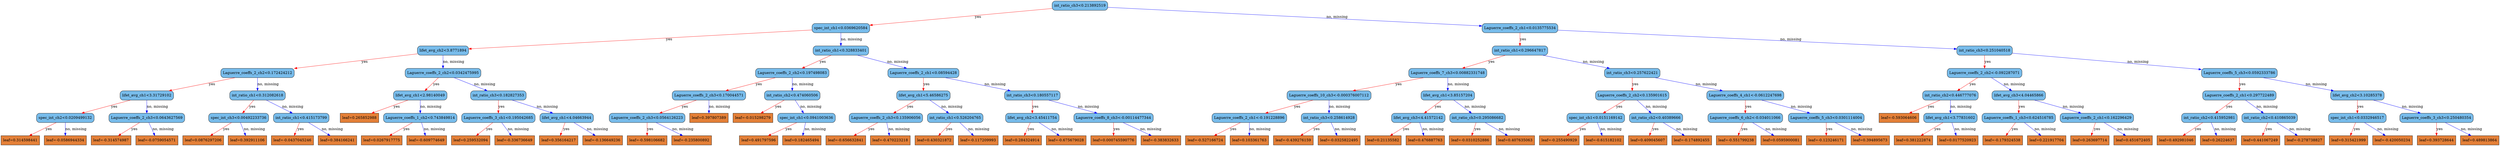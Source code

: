digraph {
	graph [bb="0,0,7721.8,567",
		rankdir=TB
	];
	node [label="\N"];
	0	[fillcolor="#78bceb",
		height=0.5,
		label="int_ratio_ch3<0.213892519",
		pos="3985.9,549",
		shape=box,
		style="filled, rounded",
		width=2.3264];
	1	[fillcolor="#78bceb",
		height=0.5,
		label="spec_int_ch1<0.0369620584",
		pos="2638.9,460.5",
		shape=box,
		style="filled, rounded",
		width=2.4097];
	0 -> 1	[color="#FF0000",
		label=yes,
		lp="3442.9,504.75",
		pos="e,2725.8,467.08 3901.9,542.61 3664.7,527.38 2990.9,484.11 2737.2,467.81"];
	2	[fillcolor="#78bceb",
		height=0.5,
		label="Laguerre_coeffs_2_ch1<0.0135775534",
		pos="4693.9,460.5",
		shape=box,
		style="filled, rounded",
		width=3.2014];
	0 -> 2	[color="#0000FF",
		label="no, missing",
		lp="4435.8,504.75",
		pos="e,4578.4,475.61 4069.9,537.74 4193,522.69 4423.6,494.53 4567.3,476.96"];
	3	[fillcolor="#78bceb",
		height=0.5,
		label="lifet_avg_ch2<3.8771894",
		pos="1411.9,372",
		shape=box,
		style="filled, rounded",
		width=2.1701];
	1 -> 3	[color="#FF0000",
		label=yes,
		lp="2144.9,416.25",
		pos="e,1490.4,378.53 2552.1,453.38 2327.6,437.56 1729.3,395.38 1501.6,379.32"];
	4	[fillcolor="#78bceb",
		height=0.5,
		label="int_ratio_ch1<0.328833401",
		pos="2638.9,372",
		shape=box,
		style="filled, rounded",
		width=2.3264];
	1 -> 4	[color="#0000FF",
		label="no, missing",
		lp="2670.8,416.25",
		pos="e,2638.9,390.35 2638.9,442.41 2638.9,430.76 2638.9,415.05 2638.9,401.52"];
	5	[fillcolor="#78bceb",
		height=0.5,
		label="int_ratio_ch1<0.296647817",
		pos="4693.9,372",
		shape=box,
		style="filled, rounded",
		width=2.3264];
	2 -> 5	[color="#FF0000",
		label=yes,
		lp="4702.9,416.25",
		pos="e,4693.9,390.35 4693.9,442.41 4693.9,430.76 4693.9,415.05 4693.9,401.52"];
	6	[fillcolor="#78bceb",
		height=0.5,
		label="int_ratio_ch3<0.251040518",
		pos="6079.9,372",
		shape=box,
		style="filled, rounded",
		width=2.3264];
	2 -> 6	[color="#0000FF",
		label="no, missing",
		lp="5543.8,416.25",
		pos="e,5995.9,378.24 4809.4,452.29 5077.3,435.57 5737.3,394.38 5984.4,378.96"];
	7	[fillcolor="#78bceb",
		height=0.5,
		label="Laguerre_coeffs_2_ch2<0.172424212",
		pos="825.88,283.5",
		shape=box,
		style="filled, rounded",
		width=3.1076];
	3 -> 7	[color="#FF0000",
		label=yes,
		lp="1180.9,327.75",
		pos="e,938.18,301.08 1333.5,359.42 1235,344.9 1065.1,319.81 949.22,302.71"];
	8	[fillcolor="#78bceb",
		height=0.5,
		label="Laguerre_coeffs_2_ch2<0.0342475995",
		pos="1411.9,283.5",
		shape=box,
		style="filled, rounded",
		width=3.2014];
	3 -> 8	[color="#0000FF",
		label="no, missing",
		lp="1443.8,327.75",
		pos="e,1411.9,301.85 1411.9,353.91 1411.9,342.26 1411.9,326.55 1411.9,313.02"];
	9	[fillcolor="#78bceb",
		height=0.5,
		label="Laguerre_coeffs_2_ch2<0.197498083",
		pos="2423.9,283.5",
		shape=box,
		style="filled, rounded",
		width=3.1076];
	4 -> 9	[color="#FF0000",
		label=yes,
		lp="2559.9,327.75",
		pos="e,2467.1,301.87 2595.6,353.6 2561.6,339.9 2514,320.75 2477.5,306.08"];
	10	[fillcolor="#78bceb",
		height=0.5,
		label="Laguerre_coeffs_2_ch1<0.08594428",
		pos="2831.9,283.5",
		shape=box,
		style="filled, rounded",
		width=3.0139];
	4 -> 10	[color="#0000FF",
		label="no, missing",
		lp="2784.8,327.75",
		pos="e,2793,301.91 2677.5,353.7 2707.7,340.13 2750.1,321.16 2782.8,306.51"];
	15	[fillcolor="#78bceb",
		height=0.5,
		label="lifet_avg_ch1<3.31729102",
		pos="448.88,195",
		shape=box,
		style="filled, rounded",
		width=2.2639];
	7 -> 15	[color="#FF0000",
		label=yes,
		lp="680.88,239.25",
		pos="e,524.91,213.45 750.04,265.1 688.14,250.9 600.66,230.82 535.91,215.97"];
	16	[fillcolor="#78bceb",
		height=0.5,
		label="int_ratio_ch1<0.312082618",
		pos="825.88,195",
		shape=box,
		style="filled, rounded",
		width=2.3264];
	7 -> 16	[color="#0000FF",
		label="no, missing",
		lp="857.75,239.25",
		pos="e,825.88,213.35 825.88,265.41 825.88,253.76 825.88,238.05 825.88,224.52"];
	17	[fillcolor="#78bceb",
		height=0.5,
		label="lifet_avg_ch1<2.98140049",
		pos="1291.9,195",
		shape=box,
		style="filled, rounded",
		width=2.2639];
	8 -> 17	[color="#FF0000",
		label=yes,
		lp="1371.9,239.25",
		pos="e,1315.8,213.27 1387.9,265.2 1369.9,252.24 1345.1,234.34 1325.2,219.99"];
	18	[fillcolor="#78bceb",
		height=0.5,
		label="int_ratio_ch3<0.182827353",
		pos="1533.9,195",
		shape=box,
		style="filled, rounded",
		width=2.3264];
	8 -> 18	[color="#0000FF",
		label="no, missing",
		lp="1515.8,239.25",
		pos="e,1509.5,213.27 1436.3,265.2 1454.6,252.18 1480,234.17 1500.3,219.79"];
	31	[fillcolor="#78bceb",
		height=0.5,
		label="spec_int_ch2<0.0209499132",
		pos="196.88,106.5",
		shape=box,
		style="filled, rounded",
		width=2.4097];
	15 -> 31	[color="#FF0000",
		label=yes,
		lp="354.88,150.75",
		pos="e,247.49,124.87 398.18,176.6 357.86,162.76 301.27,143.34 258.36,128.61"];
	32	[fillcolor="#78bceb",
		height=0.5,
		label="Laguerre_coeffs_2_ch3<0.0643627569",
		pos="448.88,106.5",
		shape=box,
		style="filled, rounded",
		width=3.2014];
	15 -> 32	[color="#0000FF",
		label="no, missing",
		lp="480.75,150.75",
		pos="e,448.88,124.85 448.88,176.91 448.88,165.26 448.88,149.55 448.88,136.02"];
	33	[fillcolor="#78bceb",
		height=0.5,
		label="spec_int_ch3<0.00492233736",
		pos="729.88,106.5",
		shape=box,
		style="filled, rounded",
		width=2.5035];
	16 -> 33	[color="#FF0000",
		label=yes,
		lp="795.88,150.75",
		pos="e,749.13,124.85 806.91,176.91 792.8,164.2 773.33,146.66 757.5,132.39"];
	34	[fillcolor="#78bceb",
		height=0.5,
		label="int_ratio_ch1<0.415173799",
		pos="921.88,106.5",
		shape=box,
		style="filled, rounded",
		width=2.3264];
	16 -> 34	[color="#0000FF",
		label="no, missing",
		lp="914.75,150.75",
		pos="e,902.62,124.85 844.84,176.91 858.95,164.2 878.42,146.66 894.25,132.39"];
	63	[fillcolor="#e48038",
		height=0.5,
		label="leaf=0.314598441",
		pos="57.875,18",
		shape=box,
		style=filled,
		width=1.6076];
	31 -> 63	[color="#FF0000",
		label=yes,
		lp="148.88,62.25",
		pos="e,85.621,36.267 169.08,88.203 147.87,75.003 118.43,56.683 95.17,42.209"];
	64	[fillcolor="#e48038",
		height=0.5,
		label="leaf=-0.0586944334",
		pos="196.88,18",
		shape=box,
		style=filled,
		width=1.7639];
	31 -> 64	[color="#0000FF",
		label="no, missing",
		lp="228.75,62.25",
		pos="e,196.88,36.35 196.88,88.41 196.88,76.758 196.88,61.047 196.88,47.519"];
	65	[fillcolor="#e48038",
		height=0.5,
		label="leaf=-0.314574987",
		pos="338.88,18",
		shape=box,
		style=filled,
		width=1.6701];
	32 -> 65	[color="#FF0000",
		label=yes,
		lp="412.88,62.25",
		pos="e,360.83,36.267 426.88,88.203 410.54,75.356 388.04,57.661 369.88,43.38"];
	66	[fillcolor="#e48038",
		height=0.5,
		label="leaf=-0.0759054571",
		pos="480.88,18",
		shape=box,
		style=filled,
		width=1.7639];
	32 -> 66	[color="#0000FF",
		label="no, missing",
		lp="499.75,62.25",
		pos="e,474.46,36.35 455.2,88.41 459.55,76.64 465.44,60.729 470.48,47.11"];
	67	[fillcolor="#e48038",
		height=0.5,
		label="leaf=0.0876297206",
		pos="623.88,18",
		shape=box,
		style=filled,
		width=1.7014];
	33 -> 67	[color="#FF0000",
		label=yes,
		lp="695.88,62.25",
		pos="e,645.03,36.267 708.68,88.203 692.94,75.356 671.25,57.661 653.75,43.38"];
	68	[fillcolor="#e48038",
		height=0.5,
		label="leaf=0.392911106",
		pos="760.88,18",
		shape=box,
		style=filled,
		width=1.6076];
	33 -> 68	[color="#0000FF",
		label="no, missing",
		lp="780.75,62.25",
		pos="e,754.66,36.35 736,88.41 740.22,76.64 745.92,60.729 750.8,47.11"];
	69	[fillcolor="#e48038",
		height=0.5,
		label="leaf=-0.0437045246",
		pos="899.88,18",
		shape=box,
		style=filled,
		width=1.7639];
	34 -> 69	[color="#FF0000",
		label=yes,
		lp="921.88,62.25",
		pos="e,904.29,36.35 917.53,88.41 914.53,76.64 910.49,60.729 907.02,47.11"];
	70	[fillcolor="#e48038",
		height=0.5,
		label="leaf=0.384166241",
		pos="1038.9,18",
		shape=box,
		style=filled,
		width=1.6076];
	34 -> 70	[color="#0000FF",
		label="no, missing",
		lp="1022.8,62.25",
		pos="e,1015.5,36.267 945.27,88.203 962.81,75.238 987.02,57.336 1006.4,42.988"];
	35	[fillcolor="#e48038",
		height=0.5,
		label="leaf=0.265852988",
		pos="1103.9,106.5",
		shape=box,
		style=filled,
		width=1.6076];
	17 -> 35	[color="#FF0000",
		label=yes,
		lp="1223.9,150.75",
		pos="e,1141.7,124.91 1254.3,176.7 1224.9,163.19 1183.9,144.32 1152.1,129.7"];
	36	[fillcolor="#78bceb",
		height=0.5,
		label="Laguerre_coeffs_1_ch2<0.743849814",
		pos="1291.9,106.5",
		shape=box,
		style="filled, rounded",
		width=3.1076];
	17 -> 36	[color="#0000FF",
		label="no, missing",
		lp="1323.8,150.75",
		pos="e,1291.9,124.85 1291.9,176.91 1291.9,165.26 1291.9,149.55 1291.9,136.02"];
	37	[fillcolor="#78bceb",
		height=0.5,
		label="Laguerre_coeffs_3_ch1<0.195042685",
		pos="1533.9,106.5",
		shape=box,
		style="filled, rounded",
		width=3.1076];
	18 -> 37	[color="#FF0000",
		label=yes,
		lp="1542.9,150.75",
		pos="e,1533.9,124.85 1533.9,176.91 1533.9,165.26 1533.9,149.55 1533.9,136.02"];
	38	[fillcolor="#78bceb",
		height=0.5,
		label="lifet_avg_ch1<4.04663944",
		pos="1744.9,106.5",
		shape=box,
		style="filled, rounded",
		width=2.2639];
	18 -> 38	[color="#0000FF",
		label="no, missing",
		lp="1690.8,150.75",
		pos="e,1702.5,124.87 1576.3,176.6 1609.7,162.9 1656.5,143.75 1692.2,129.08"];
	71	[fillcolor="#e48038",
		height=0.5,
		label="leaf=0.0267917775",
		pos="1175.9,18",
		shape=box,
		style=filled,
		width=1.7014];
	36 -> 71	[color="#FF0000",
		label=yes,
		lp="1253.9,62.25",
		pos="e,1199,36.267 1268.7,88.203 1251.3,75.238 1227.3,57.336 1208,42.988"];
	72	[fillcolor="#e48038",
		height=0.5,
		label="leaf=-0.609774649",
		pos="1314.9,18",
		shape=box,
		style=filled,
		width=1.6701];
	36 -> 72	[color="#0000FF",
		label="no, missing",
		lp="1337.8,62.25",
		pos="e,1310.3,36.35 1296.4,88.41 1299.5,76.64 1303.8,60.729 1307.4,47.11"];
	73	[fillcolor="#e48038",
		height=0.5,
		label="leaf=0.259532094",
		pos="1450.9,18",
		shape=box,
		style=filled,
		width=1.6076];
	37 -> 73	[color="#FF0000",
		label=yes,
		lp="1508.9,62.25",
		pos="e,1467.5,36.35 1517.5,88.41 1505.4,75.816 1488.8,58.481 1475.1,44.286"];
	74	[fillcolor="#e48038",
		height=0.5,
		label="leaf=-0.336736649",
		pos="1586.9,18",
		shape=box,
		style=filled,
		width=1.6701];
	37 -> 74	[color="#0000FF",
		label="no, missing",
		lp="1597.8,62.25",
		pos="e,1576.2,36.35 1544.3,88.41 1551.8,76.287 1561.9,59.77 1570.4,45.89"];
	75	[fillcolor="#e48038",
		height=0.5,
		label="leaf=0.356164217",
		pos="1722.9,18",
		shape=box,
		style=filled,
		width=1.6076];
	38 -> 75	[color="#FF0000",
		label=yes,
		lp="1744.9,62.25",
		pos="e,1727.3,36.35 1740.5,88.41 1737.5,76.64 1733.5,60.729 1730,47.11"];
	76	[fillcolor="#e48038",
		height=0.5,
		label="leaf=-0.136649236",
		pos="1858.9,18",
		shape=box,
		style=filled,
		width=1.6701];
	38 -> 76	[color="#0000FF",
		label="no, missing",
		lp="1844.8,62.25",
		pos="e,1836.1,36.267 1767.7,88.203 1784.7,75.297 1808.1,57.498 1827,43.183"];
	19	[fillcolor="#78bceb",
		height=0.5,
		label="Laguerre_coeffs_2_ch3<0.170044571",
		pos="2187.9,195",
		shape=box,
		style="filled, rounded",
		width=3.1076];
	9 -> 19	[color="#FF0000",
		label=yes,
		lp="2336.9,239.25",
		pos="e,2235.3,213.37 2376.4,265.1 2338.8,251.32 2286.1,232 2246,217.29"];
	20	[fillcolor="#78bceb",
		height=0.5,
		label="int_ratio_ch2<0.474060506",
		pos="2423.9,195",
		shape=box,
		style="filled, rounded",
		width=2.3264];
	9 -> 20	[color="#0000FF",
		label="no, missing",
		lp="2455.8,239.25",
		pos="e,2423.9,213.35 2423.9,265.41 2423.9,253.76 2423.9,238.05 2423.9,224.52"];
	21	[fillcolor="#78bceb",
		height=0.5,
		label="lifet_avg_ch1<5.46586275",
		pos="2831.9,195",
		shape=box,
		style="filled, rounded",
		width=2.2639];
	10 -> 21	[color="#FF0000",
		label=yes,
		lp="2840.9,239.25",
		pos="e,2831.9,213.35 2831.9,265.41 2831.9,253.76 2831.9,238.05 2831.9,224.52"];
	22	[fillcolor="#78bceb",
		height=0.5,
		label="int_ratio_ch3<0.180557117",
		pos="3186.9,195",
		shape=box,
		style="filled, rounded",
		width=2.3264];
	10 -> 22	[color="#0000FF",
		label="no, missing",
		lp="3073.8,239.25",
		pos="e,3115.3,213.45 2903.3,265.1 2961.3,250.96 3043.3,230.99 3104.2,216.15"];
	39	[fillcolor="#78bceb",
		height=0.5,
		label="Laguerre_coeffs_2_ch3<0.0564126223",
		pos="1996.9,106.5",
		shape=box,
		style="filled, rounded",
		width=3.2014];
	19 -> 39	[color="#FF0000",
		label=yes,
		lp="2118.9,150.75",
		pos="e,2035.3,124.91 2149.7,176.7 2119.7,163.13 2077.8,144.16 2045.5,129.51"];
	40	[fillcolor="#e48038",
		height=0.5,
		label="leaf=0.397807389",
		pos="2187.9,106.5",
		shape=box,
		style=filled,
		width=1.6076];
	19 -> 40	[color="#0000FF",
		label="no, missing",
		lp="2219.8,150.75",
		pos="e,2187.9,124.85 2187.9,176.91 2187.9,165.26 2187.9,149.55 2187.9,136.02"];
	41	[fillcolor="#e48038",
		height=0.5,
		label="leaf=-0.015298279",
		pos="2323.9,106.5",
		shape=box,
		style=filled,
		width=1.6701];
	20 -> 41	[color="#FF0000",
		label=yes,
		lp="2391.9,150.75",
		pos="e,2343.9,124.85 2404.1,176.91 2389.3,164.08 2368.8,146.33 2352.2,131.99"];
	42	[fillcolor="#78bceb",
		height=0.5,
		label="spec_int_ch1<0.0941003636",
		pos="2488.9,106.5",
		shape=box,
		style="filled, rounded",
		width=2.4097];
	20 -> 42	[color="#0000FF",
		label="no, missing",
		lp="2494.8,150.75",
		pos="e,2475.8,124.85 2436.7,176.91 2445.9,164.67 2458.5,147.95 2469,133.99"];
	77	[fillcolor="#e48038",
		height=0.5,
		label="leaf=-0.598106682",
		pos="1996.9,18",
		shape=box,
		style=filled,
		width=1.6701];
	39 -> 77	[color="#FF0000",
		label=yes,
		lp="2005.9,62.25",
		pos="e,1996.9,36.35 1996.9,88.41 1996.9,76.758 1996.9,61.047 1996.9,47.519"];
	78	[fillcolor="#e48038",
		height=0.5,
		label="leaf=-0.235800892",
		pos="2134.9,18",
		shape=box,
		style=filled,
		width=1.6701];
	39 -> 78	[color="#0000FF",
		label="no, missing",
		lp="2110.8,62.25",
		pos="e,2107.3,36.267 2024.5,88.203 2045.5,75.003 2074.8,56.683 2097.8,42.209"];
	79	[fillcolor="#e48038",
		height=0.5,
		label="leaf=0.491797596",
		pos="2339.9,18",
		shape=box,
		style=filled,
		width=1.6076];
	42 -> 79	[color="#FF0000",
		label=yes,
		lp="2436.9,62.25",
		pos="e,2369.9,36.415 2459.1,88.203 2436.3,74.987 2404.7,56.64 2379.8,42.157"];
	80	[fillcolor="#e48038",
		height=0.5,
		label="leaf=0.182465494",
		pos="2473.9,18",
		shape=box,
		style=filled,
		width=1.6076];
	42 -> 80	[color="#0000FF",
		label="no, missing",
		lp="2514.8,62.25",
		pos="e,2476.9,36.35 2485.9,88.41 2483.9,76.758 2481.2,61.047 2478.8,47.519"];
	43	[fillcolor="#78bceb",
		height=0.5,
		label="Laguerre_coeffs_2_ch3<0.135906056",
		pos="2719.9,106.5",
		shape=box,
		style="filled, rounded",
		width=3.1076];
	21 -> 43	[color="#FF0000",
		label=yes,
		lp="2795.9,150.75",
		pos="e,2742.2,124.77 2809.5,176.7 2792.8,163.8 2769.7,146 2751.2,131.68"];
	44	[fillcolor="#78bceb",
		height=0.5,
		label="int_ratio_ch1<0.526204765",
		pos="2933.9,106.5",
		shape=box,
		style="filled, rounded",
		width=2.3264];
	21 -> 44	[color="#0000FF",
		label="no, missing",
		lp="2924.8,150.75",
		pos="e,2913.4,124.85 2852,176.91 2867.2,164.08 2888.1,146.33 2905,131.99"];
	45	[fillcolor="#78bceb",
		height=0.5,
		label="lifet_avg_ch2<3.45411754",
		pos="3186.9,106.5",
		shape=box,
		style="filled, rounded",
		width=2.2639];
	22 -> 45	[color="#FF0000",
		label=yes,
		lp="3195.9,150.75",
		pos="e,3186.9,124.85 3186.9,176.91 3186.9,165.26 3186.9,149.55 3186.9,136.02"];
	46	[fillcolor="#78bceb",
		height=0.5,
		label="Laguerre_coeffs_8_ch3<-0.00114477344",
		pos="3437.9,106.5",
		shape=box,
		style="filled, rounded",
		width=3.3576];
	22 -> 46	[color="#0000FF",
		label="no, missing",
		lp="3366.8,150.75",
		pos="e,3387.5,124.87 3237.4,176.6 3277.5,162.76 3333.9,143.34 3376.6,128.61"];
	81	[fillcolor="#e48038",
		height=0.5,
		label="leaf=-0.656632841",
		pos="2609.9,18",
		shape=box,
		style=filled,
		width=1.6701];
	43 -> 81	[color="#FF0000",
		label=yes,
		lp="2683.9,62.25",
		pos="e,2631.8,36.267 2697.9,88.203 2681.5,75.356 2659,57.661 2640.9,43.38"];
	82	[fillcolor="#e48038",
		height=0.5,
		label="leaf=-0.470223218",
		pos="2747.9,18",
		shape=box,
		style=filled,
		width=1.6701];
	43 -> 82	[color="#0000FF",
		label="no, missing",
		lp="2768.8,62.25",
		pos="e,2742.3,36.35 2725.4,88.41 2729.2,76.64 2734.4,60.729 2738.8,47.11"];
	83	[fillcolor="#e48038",
		height=0.5,
		label="leaf=0.430321872",
		pos="2883.9,18",
		shape=box,
		style=filled,
		width=1.6076];
	44 -> 83	[color="#FF0000",
		label=yes,
		lp="2922.9,62.25",
		pos="e,2893.9,36.35 2924,88.41 2917.1,76.405 2907.6,60.091 2899.7,46.295"];
	84	[fillcolor="#e48038",
		height=0.5,
		label="leaf=-0.117209993",
		pos="3019.9,18",
		shape=box,
		style=filled,
		width=1.6701];
	44 -> 84	[color="#0000FF",
		label="no, missing",
		lp="3016.8,62.25",
		pos="e,3002.6,36.35 2950.9,88.41 2963.4,75.816 2980.6,58.481 2994.7,44.286"];
	85	[fillcolor="#e48038",
		height=0.5,
		label="leaf=0.284324914",
		pos="3155.9,18",
		shape=box,
		style=filled,
		width=1.6076];
	45 -> 85	[color="#FF0000",
		label=yes,
		lp="3183.9,62.25",
		pos="e,3162.1,36.35 3180.8,88.41 3176.5,76.64 3170.8,60.729 3165.9,47.11"];
	86	[fillcolor="#e48038",
		height=0.5,
		label="leaf=-0.675679028",
		pos="3291.9,18",
		shape=box,
		style=filled,
		width=1.6701];
	45 -> 86	[color="#0000FF",
		label="no, missing",
		lp="3280.8,62.25",
		pos="e,3270.9,36.267 3207.9,88.203 3223.5,75.356 3244.9,57.661 3262.3,43.38"];
	87	[fillcolor="#e48038",
		height=0.5,
		label="leaf=0.000745590776",
		pos="3437.9,18",
		shape=box,
		style=filled,
		width=1.8889];
	46 -> 87	[color="#FF0000",
		label=yes,
		lp="3446.9,62.25",
		pos="e,3437.9,36.35 3437.9,88.41 3437.9,76.758 3437.9,61.047 3437.9,47.519"];
	88	[fillcolor="#e48038",
		height=0.5,
		label="leaf=-0.383832633",
		pos="3583.9,18",
		shape=box,
		style=filled,
		width=1.6701];
	46 -> 88	[color="#0000FF",
		label="no, missing",
		lp="3556.8,62.25",
		pos="e,3554.7,36.267 3467.1,88.203 3489.4,74.944 3520.5,56.519 3545,42.015"];
	11	[fillcolor="#78bceb",
		height=0.5,
		label="Laguerre_coeffs_7_ch3<0.00882331748",
		pos="4471.9,283.5",
		shape=box,
		style="filled, rounded",
		width=3.2951];
	5 -> 11	[color="#FF0000",
		label=yes,
		lp="4611.9,327.75",
		pos="e,4516.5,301.87 4649.2,353.6 4613.9,339.85 4564.5,320.58 4526.8,305.89"];
	12	[fillcolor="#78bceb",
		height=0.5,
		label="int_ratio_ch3<0.257622421",
		pos="5018.9,283.5",
		shape=box,
		style="filled, rounded",
		width=2.3264];
	5 -> 12	[color="#0000FF",
		label="no, missing",
		lp="4917.8,327.75",
		pos="e,4953.3,301.95 4759.3,353.6 4812.2,339.52 4886.8,319.66 4942.5,304.84"];
	13	[fillcolor="#78bceb",
		height=0.5,
		label="Laguerre_coeffs_2_ch2<-0.092287071",
		pos="6079.9,283.5",
		shape=box,
		style="filled, rounded",
		width=3.1701];
	6 -> 13	[color="#FF0000",
		label=yes,
		lp="6088.9,327.75",
		pos="e,6079.9,301.85 6079.9,353.91 6079.9,342.26 6079.9,326.55 6079.9,313.02"];
	14	[fillcolor="#78bceb",
		height=0.5,
		label="Laguerre_coeffs_5_ch3<0.0592333786",
		pos="6884.9,283.5",
		shape=box,
		style="filled, rounded",
		width=3.2014];
	6 -> 14	[color="#0000FF",
		label="no, missing",
		lp="6586.8,327.75",
		pos="e,6769.4,296.91 6164.1,361.95 6305.7,346.73 6592.2,315.95 6758.1,298.12"];
	23	[fillcolor="#78bceb",
		height=0.5,
		label="Laguerre_coeffs_10_ch3<-0.000376007112",
		pos="4104.9,195",
		shape=box,
		style="filled, rounded",
		width=3.5451];
	11 -> 23	[color="#FF0000",
		label=yes,
		lp="4330.9,239.25",
		pos="e,4178.9,213.45 4398,265.1 4337.9,250.93 4253,230.91 4190,216.06"];
	24	[fillcolor="#78bceb",
		height=0.5,
		label="lifet_avg_ch1<3.85157204",
		pos="4471.9,195",
		shape=box,
		style="filled, rounded",
		width=2.2639];
	11 -> 24	[color="#0000FF",
		label="no, missing",
		lp="4503.8,239.25",
		pos="e,4471.9,213.35 4471.9,265.41 4471.9,253.76 4471.9,238.05 4471.9,224.52"];
	25	[fillcolor="#78bceb",
		height=0.5,
		label="Laguerre_coeffs_2_ch2<0.135901615",
		pos="5018.9,195",
		shape=box,
		style="filled, rounded",
		width=3.1076];
	12 -> 25	[color="#FF0000",
		label=yes,
		lp="5027.9,239.25",
		pos="e,5018.9,213.35 5018.9,265.41 5018.9,253.76 5018.9,238.05 5018.9,224.52"];
	26	[fillcolor="#78bceb",
		height=0.5,
		label="Laguerre_coeffs_4_ch1<-0.0612247698",
		pos="5379.9,195",
		shape=box,
		style="filled, rounded",
		width=3.2639];
	12 -> 26	[color="#0000FF",
		label="no, missing",
		lp="5263.8,239.25",
		pos="e,5307.1,213.45 5091.5,265.1 5150.6,250.93 5234.2,230.91 5296.1,216.06"];
	47	[fillcolor="#78bceb",
		height=0.5,
		label="Laguerre_coeffs_2_ch1<-0.191228896",
		pos="3857.9,106.5",
		shape=box,
		style="filled, rounded",
		width=3.1701];
	23 -> 47	[color="#FF0000",
		label=yes,
		lp="4012.9,150.75",
		pos="e,3907.5,124.87 4055.2,176.6 4015.7,162.76 3960.2,143.34 3918.1,128.61"];
	48	[fillcolor="#78bceb",
		height=0.5,
		label="int_ratio_ch3<0.258614928",
		pos="4104.9,106.5",
		shape=box,
		style="filled, rounded",
		width=2.3264];
	23 -> 48	[color="#0000FF",
		label="no, missing",
		lp="4136.8,150.75",
		pos="e,4104.9,124.85 4104.9,176.91 4104.9,165.26 4104.9,149.55 4104.9,136.02"];
	49	[fillcolor="#78bceb",
		height=0.5,
		label="lifet_avg_ch3<4.41572142",
		pos="4379.9,106.5",
		shape=box,
		style="filled, rounded",
		width=2.2639];
	24 -> 49	[color="#FF0000",
		label=yes,
		lp="4443.9,150.75",
		pos="e,4398.3,124.85 4453.7,176.91 4440.2,164.2 4421.5,146.66 4406.3,132.39"];
	50	[fillcolor="#78bceb",
		height=0.5,
		label="int_ratio_ch3<0.295086682",
		pos="4562.9,106.5",
		shape=box,
		style="filled, rounded",
		width=2.3264];
	24 -> 50	[color="#0000FF",
		label="no, missing",
		lp="4557.8,150.75",
		pos="e,4544.6,124.85 4489.9,176.91 4503.2,164.2 4521.7,146.66 4536.7,132.39"];
	89	[fillcolor="#e48038",
		height=0.5,
		label="leaf=-0.527166724",
		pos="3721.9,18",
		shape=box,
		style=filled,
		width=1.6701];
	47 -> 89	[color="#FF0000",
		label=yes,
		lp="3811.9,62.25",
		pos="e,3749,36.267 3830.7,88.203 3810,75.062 3781.4,56.846 3758.7,42.403"];
	90	[fillcolor="#e48038",
		height=0.5,
		label="leaf=0.103361763",
		pos="3857.9,18",
		shape=box,
		style=filled,
		width=1.6076];
	47 -> 90	[color="#0000FF",
		label="no, missing",
		lp="3889.8,62.25",
		pos="e,3857.9,36.35 3857.9,88.41 3857.9,76.758 3857.9,61.047 3857.9,47.519"];
	91	[fillcolor="#e48038",
		height=0.5,
		label="leaf=-0.439276159",
		pos="3993.9,18",
		shape=box,
		style=filled,
		width=1.6701];
	48 -> 91	[color="#FF0000",
		label=yes,
		lp="4068.9,62.25",
		pos="e,4016,36.267 4082.7,88.203 4066.1,75.297 4043.3,57.498 4024.9,43.183"];
	92	[fillcolor="#e48038",
		height=0.5,
		label="leaf=-0.0325822495",
		pos="4135.9,18",
		shape=box,
		style=filled,
		width=1.7639];
	48 -> 92	[color="#0000FF",
		label="no, missing",
		lp="4155.8,62.25",
		pos="e,4129.7,36.35 4111,88.41 4115.2,76.64 4120.9,60.729 4125.8,47.11"];
	93	[fillcolor="#e48038",
		height=0.5,
		label="leaf=0.21135582",
		pos="4271.9,18",
		shape=box,
		style=filled,
		width=1.5139];
	49 -> 93	[color="#FF0000",
		label=yes,
		lp="4344.9,62.25",
		pos="e,4293.4,36.267 4358.3,88.203 4342.2,75.356 4320.1,57.661 4302.3,43.38"];
	94	[fillcolor="#e48038",
		height=0.5,
		label="leaf=0.476887763",
		pos="4401.9,18",
		shape=box,
		style=filled,
		width=1.6076];
	49 -> 94	[color="#0000FF",
		label="no, missing",
		lp="4424.8,62.25",
		pos="e,4397.5,36.35 4384.2,88.41 4387.2,76.64 4391.3,60.729 4394.7,47.11"];
	95	[fillcolor="#e48038",
		height=0.5,
		label="leaf=-0.0310252886",
		pos="4540.9,18",
		shape=box,
		style=filled,
		width=1.7639];
	50 -> 95	[color="#FF0000",
		label=yes,
		lp="4562.9,62.25",
		pos="e,4545.3,36.35 4558.5,88.41 4555.5,76.64 4551.5,60.729 4548,47.11"];
	96	[fillcolor="#e48038",
		height=0.5,
		label="leaf=0.407635063",
		pos="4679.9,18",
		shape=box,
		style=filled,
		width=1.6076];
	50 -> 96	[color="#0000FF",
		label="no, missing",
		lp="4663.8,62.25",
		pos="e,4656.5,36.267 4586.3,88.203 4603.8,75.238 4628,57.336 4647.4,42.988"];
	51	[fillcolor="#78bceb",
		height=0.5,
		label="spec_int_ch1<0.0151169142",
		pos="4929.9,106.5",
		shape=box,
		style="filled, rounded",
		width=2.4097];
	25 -> 51	[color="#FF0000",
		label=yes,
		lp="4991.9,150.75",
		pos="e,4947.7,124.85 5001.3,176.91 4988.3,164.32 4970.5,146.98 4955.9,132.79"];
	52	[fillcolor="#78bceb",
		height=0.5,
		label="int_ratio_ch2<0.40389666",
		pos="5114.9,106.5",
		shape=box,
		style="filled, rounded",
		width=2.2326];
	25 -> 52	[color="#0000FF",
		label="no, missing",
		lp="5107.8,150.75",
		pos="e,5095.6,124.85 5037.8,176.91 5051.9,164.2 5071.4,146.66 5087.3,132.39"];
	53	[fillcolor="#78bceb",
		height=0.5,
		label="Laguerre_coeffs_6_ch2<-0.034011066",
		pos="5379.9,106.5",
		shape=box,
		style="filled, rounded",
		width=3.1701];
	26 -> 53	[color="#FF0000",
		label=yes,
		lp="5388.9,150.75",
		pos="e,5379.9,124.85 5379.9,176.91 5379.9,165.26 5379.9,149.55 5379.9,136.02"];
	54	[fillcolor="#78bceb",
		height=0.5,
		label="Laguerre_coeffs_5_ch3<0.0301114004",
		pos="5641.9,106.5",
		shape=box,
		style="filled, rounded",
		width=3.2014];
	26 -> 54	[color="#0000FF",
		label="no, missing",
		lp="5566.8,150.75",
		pos="e,5589.3,124.87 5432.6,176.6 5474.7,162.7 5533.8,143.17 5578.5,128.42"];
	97	[fillcolor="#e48038",
		height=0.5,
		label="leaf=-0.255490929",
		pos="4815.9,18",
		shape=box,
		style=filled,
		width=1.6701];
	51 -> 97	[color="#FF0000",
		label=yes,
		lp="4892.9,62.25",
		pos="e,4838.6,36.267 4907.1,88.203 4890.1,75.297 4866.6,57.498 4847.7,43.183"];
	98	[fillcolor="#e48038",
		height=0.5,
		label="leaf=-0.615182102",
		pos="4953.9,18",
		shape=box,
		style=filled,
		width=1.6701];
	51 -> 98	[color="#0000FF",
		label="no, missing",
		lp="4976.8,62.25",
		pos="e,4949.1,36.35 4934.6,88.41 4937.9,76.64 4942.3,60.729 4946.1,47.11"];
	99	[fillcolor="#e48038",
		height=0.5,
		label="leaf=0.409045607",
		pos="5089.9,18",
		shape=box,
		style=filled,
		width=1.6076];
	52 -> 99	[color="#FF0000",
		label=yes,
		lp="5113.9,62.25",
		pos="e,5094.9,36.35 5109.9,88.41 5106.5,76.64 5101.9,60.729 5098,47.11"];
	100	[fillcolor="#e48038",
		height=0.5,
		label="leaf=-0.174892455",
		pos="5225.9,18",
		shape=box,
		style=filled,
		width=1.6701];
	52 -> 100	[color="#0000FF",
		label="no, missing",
		lp="5212.8,62.25",
		pos="e,5203.7,36.267 5137.1,88.203 5153.6,75.297 5176.5,57.498 5194.8,43.183"];
	101	[fillcolor="#e48038",
		height=0.5,
		label="leaf=-0.551799238",
		pos="5363.9,18",
		shape=box,
		style=filled,
		width=1.6701];
	53 -> 101	[color="#FF0000",
		label=yes,
		lp="5382.9,62.25",
		pos="e,5367.1,36.35 5376.7,88.41 5374.6,76.758 5371.7,61.047 5369.2,47.519"];
	102	[fillcolor="#e48038",
		height=0.5,
		label="leaf=0.0595900081",
		pos="5502.9,18",
		shape=box,
		style=filled,
		width=1.7014];
	53 -> 102	[color="#0000FF",
		label="no, missing",
		lp="5484.8,62.25",
		pos="e,5478.3,36.267 5404.5,88.203 5423,75.179 5448.6,57.173 5469,42.792"];
	103	[fillcolor="#e48038",
		height=0.5,
		label="leaf=-0.123246171",
		pos="5641.9,18",
		shape=box,
		style=filled,
		width=1.6701];
	54 -> 103	[color="#FF0000",
		label=yes,
		lp="5650.9,62.25",
		pos="e,5641.9,36.35 5641.9,88.41 5641.9,76.758 5641.9,61.047 5641.9,47.519"];
	104	[fillcolor="#e48038",
		height=0.5,
		label="leaf=0.394895673",
		pos="5777.9,18",
		shape=box,
		style=filled,
		width=1.6076];
	54 -> 104	[color="#0000FF",
		label="no, missing",
		lp="5754.8,62.25",
		pos="e,5750.7,36.267 5669.1,88.203 5689.7,75.062 5718.4,56.846 5741.1,42.403"];
	27	[fillcolor="#78bceb",
		height=0.5,
		label="int_ratio_ch2<0.446777076",
		pos="6026.9,195",
		shape=box,
		style="filled, rounded",
		width=2.3264];
	13 -> 27	[color="#FF0000",
		label=yes,
		lp="6067.9,239.25",
		pos="e,6037.5,213.35 6069.4,265.41 6062,253.29 6051.9,236.77 6043.4,222.89"];
	28	[fillcolor="#78bceb",
		height=0.5,
		label="lifet_avg_ch3<4.04465866",
		pos="6237.9,195",
		shape=box,
		style="filled, rounded",
		width=2.2639];
	13 -> 28	[color="#0000FF",
		label="no, missing",
		lp="6205.8,239.25",
		pos="e,6206.1,213.41 6111.5,265.2 6135.8,251.87 6169.7,233.31 6196.3,218.77"];
	29	[fillcolor="#78bceb",
		height=0.5,
		label="Laguerre_coeffs_2_ch1<0.297722489",
		pos="6884.9,195",
		shape=box,
		style="filled, rounded",
		width=3.1076];
	14 -> 29	[color="#FF0000",
		label=yes,
		lp="6893.9,239.25",
		pos="e,6884.9,213.35 6884.9,265.41 6884.9,253.76 6884.9,238.05 6884.9,224.52"];
	30	[fillcolor="#78bceb",
		height=0.5,
		label="lifet_avg_ch2<3.10285378",
		pos="7284.9,195",
		shape=box,
		style="filled, rounded",
		width=2.2639];
	14 -> 30	[color="#0000FF",
		label="no, missing",
		lp="7152.8,239.25",
		pos="e,7204.2,213.45 6965.3,265.1 7031.1,250.87 7124.2,230.74 7193,215.88"];
	55	[fillcolor="#e48038",
		height=0.5,
		label="leaf=-0.593064606",
		pos="5866.9,106.5",
		shape=box,
		style=filled,
		width=1.6701];
	27 -> 55	[color="#FF0000",
		label=yes,
		lp="5970.9,150.75",
		pos="e,5899.1,124.91 5994.9,176.7 5970.2,163.37 5935.9,144.81 5909,130.27"];
	56	[fillcolor="#78bceb",
		height=0.5,
		label="lifet_avg_ch1<3.77831602",
		pos="6026.9,106.5",
		shape=box,
		style="filled, rounded",
		width=2.2639];
	27 -> 56	[color="#0000FF",
		label="no, missing",
		lp="6058.8,150.75",
		pos="e,6026.9,124.85 6026.9,176.91 6026.9,165.26 6026.9,149.55 6026.9,136.02"];
	57	[fillcolor="#78bceb",
		height=0.5,
		label="Laguerre_coeffs_1_ch3<0.624516785",
		pos="6237.9,106.5",
		shape=box,
		style="filled, rounded",
		width=3.1076];
	28 -> 57	[color="#FF0000",
		label=yes,
		lp="6246.9,150.75",
		pos="e,6237.9,124.85 6237.9,176.91 6237.9,165.26 6237.9,149.55 6237.9,136.02"];
	58	[fillcolor="#78bceb",
		height=0.5,
		label="Laguerre_coeffs_2_ch1<0.162296429",
		pos="6479.9,106.5",
		shape=box,
		style="filled, rounded",
		width=3.1076];
	28 -> 58	[color="#0000FF",
		label="no, missing",
		lp="6412.8,150.75",
		pos="e,6431.3,124.87 6286.6,176.6 6325.2,162.79 6379.4,143.42 6420.6,128.7"];
	105	[fillcolor="#e48038",
		height=0.5,
		label="leaf=0.381222874",
		pos="5911.9,18",
		shape=box,
		style=filled,
		width=1.6076];
	56 -> 105	[color="#FF0000",
		label=yes,
		lp="5988.9,62.25",
		pos="e,5934.8,36.267 6003.9,88.203 5986.7,75.297 5963.1,57.498 5944,43.183"];
	106	[fillcolor="#e48038",
		height=0.5,
		label="leaf=0.0177520923",
		pos="6048.9,18",
		shape=box,
		style=filled,
		width=1.7014];
	56 -> 106	[color="#0000FF",
		label="no, missing",
		lp="6071.8,62.25",
		pos="e,6044.5,36.35 6031.2,88.41 6034.2,76.64 6038.3,60.729 6041.7,47.11"];
	107	[fillcolor="#e48038",
		height=0.5,
		label="leaf=-0.179324538",
		pos="6187.9,18",
		shape=box,
		style=filled,
		width=1.6701];
	57 -> 107	[color="#FF0000",
		label=yes,
		lp="6226.9,62.25",
		pos="e,6197.9,36.35 6228,88.41 6221.1,76.405 6211.6,60.091 6203.7,46.295"];
	108	[fillcolor="#e48038",
		height=0.5,
		label="leaf=0.221917704",
		pos="6323.9,18",
		shape=box,
		style=filled,
		width=1.6076];
	57 -> 108	[color="#0000FF",
		label="no, missing",
		lp="6320.8,62.25",
		pos="e,6306.6,36.35 6254.9,88.41 6267.4,75.816 6284.6,58.481 6298.7,44.286"];
	109	[fillcolor="#e48038",
		height=0.5,
		label="leaf=0.263697714",
		pos="6457.9,18",
		shape=box,
		style=filled,
		width=1.6076];
	58 -> 109	[color="#FF0000",
		label=yes,
		lp="6479.9,62.25",
		pos="e,6462.3,36.35 6475.5,88.41 6472.5,76.64 6468.5,60.729 6465,47.11"];
	110	[fillcolor="#e48038",
		height=0.5,
		label="leaf=0.451672405",
		pos="6591.9,18",
		shape=box,
		style=filled,
		width=1.6076];
	58 -> 110	[color="#0000FF",
		label="no, missing",
		lp="6578.8,62.25",
		pos="e,6569.5,36.267 6502.3,88.203 6519,75.297 6542,57.498 6560.6,43.183"];
	59	[fillcolor="#78bceb",
		height=0.5,
		label="int_ratio_ch2<0.415952981",
		pos="6827.9,106.5",
		shape=box,
		style="filled, rounded",
		width=2.3264];
	29 -> 59	[color="#FF0000",
		label=yes,
		lp="6870.9,150.75",
		pos="e,6839.3,124.85 6873.6,176.91 6865.6,164.79 6854.7,148.27 6845.6,134.39"];
	60	[fillcolor="#78bceb",
		height=0.5,
		label="int_ratio_ch2<0.410865039",
		pos="7013.9,106.5",
		shape=box,
		style="filled, rounded",
		width=2.3264];
	29 -> 60	[color="#0000FF",
		label="no, missing",
		lp="6993.8,150.75",
		pos="e,6988.1,124.77 6910.7,176.7 6930.2,163.62 6957.2,145.51 6978.7,131.1"];
	61	[fillcolor="#78bceb",
		height=0.5,
		label="spec_int_ch1<0.0332946517",
		pos="7284.9,106.5",
		shape=box,
		style="filled, rounded",
		width=2.4097];
	30 -> 61	[color="#FF0000",
		label=yes,
		lp="7293.9,150.75",
		pos="e,7284.9,124.85 7284.9,176.91 7284.9,165.26 7284.9,149.55 7284.9,136.02"];
	62	[fillcolor="#78bceb",
		height=0.5,
		label="Laguerre_coeffs_3_ch3<0.250480354",
		pos="7529.9,106.5",
		shape=box,
		style="filled, rounded",
		width=3.1076];
	30 -> 62	[color="#0000FF",
		label="no, missing",
		lp="7461.8,150.75",
		pos="e,7480.7,124.87 7334.2,176.6 7373.3,162.79 7428.1,143.42 7469.8,128.7"];
	111	[fillcolor="#e48038",
		height=0.5,
		label="leaf=0.492981046",
		pos="6725.9,18",
		shape=box,
		style=filled,
		width=1.6076];
	59 -> 111	[color="#FF0000",
		label=yes,
		lp="6795.9,62.25",
		pos="e,6746.3,36.35 6807.7,88.41 6792.6,75.581 6771.7,57.831 6754.8,43.493"];
	112	[fillcolor="#e48038",
		height=0.5,
		label="leaf=0.26224637",
		pos="6855.9,18",
		shape=box,
		style=filled,
		width=1.5139];
	59 -> 112	[color="#0000FF",
		label="no, missing",
		lp="6876.8,62.25",
		pos="e,6850.3,36.35 6833.4,88.41 6837.2,76.64 6842.4,60.729 6846.8,47.11"];
	113	[fillcolor="#e48038",
		height=0.5,
		label="leaf=0.441067249",
		pos="6985.9,18",
		shape=box,
		style=filled,
		width=1.6076];
	60 -> 113	[color="#FF0000",
		label=yes,
		lp="7011.9,62.25",
		pos="e,6991.5,36.35 7008.3,88.41 7004.5,76.64 6999.4,60.729 6995,47.11"];
	114	[fillcolor="#e48038",
		height=0.5,
		label="leaf=-0.278738827",
		pos="7121.9,18",
		shape=box,
		style=filled,
		width=1.6701];
	60 -> 114	[color="#0000FF",
		label="no, missing",
		lp="7109.8,62.25",
		pos="e,7100.3,36.267 7035.5,88.203 7051.5,75.356 7073.6,57.661 7091.4,43.38"];
	115	[fillcolor="#e48038",
		height=0.5,
		label="leaf=0.315421999",
		pos="7257.9,18",
		shape=box,
		style=filled,
		width=1.6076];
	61 -> 115	[color="#FF0000",
		label=yes,
		lp="7282.9,62.25",
		pos="e,7263.3,36.35 7279.5,88.41 7275.9,76.64 7270.9,60.729 7266.6,47.11"];
	116	[fillcolor="#e48038",
		height=0.5,
		label="leaf=-0.420050234",
		pos="7393.9,18",
		shape=box,
		style=filled,
		width=1.6701];
	61 -> 116	[color="#0000FF",
		label="no, missing",
		lp="7381.8,62.25",
		pos="e,7372.1,36.267 7306.7,88.203 7322.9,75.356 7345.2,57.661 7363.2,43.38"];
	117	[fillcolor="#e48038",
		height=0.5,
		label="leaf=0.393728644",
		pos="7529.9,18",
		shape=box,
		style=filled,
		width=1.6076];
	62 -> 117	[color="#FF0000",
		label=yes,
		lp="7538.9,62.25",
		pos="e,7529.9,36.35 7529.9,88.41 7529.9,76.758 7529.9,61.047 7529.9,47.519"];
	118	[fillcolor="#e48038",
		height=0.5,
		label="leaf=0.489813864",
		pos="7663.9,18",
		shape=box,
		style=filled,
		width=1.6076];
	62 -> 118	[color="#0000FF",
		label="no, missing",
		lp="7641.8,62.25",
		pos="e,7637.1,36.267 7556.7,88.203 7577,75.062 7605.2,56.846 7627.6,42.403"];
}
